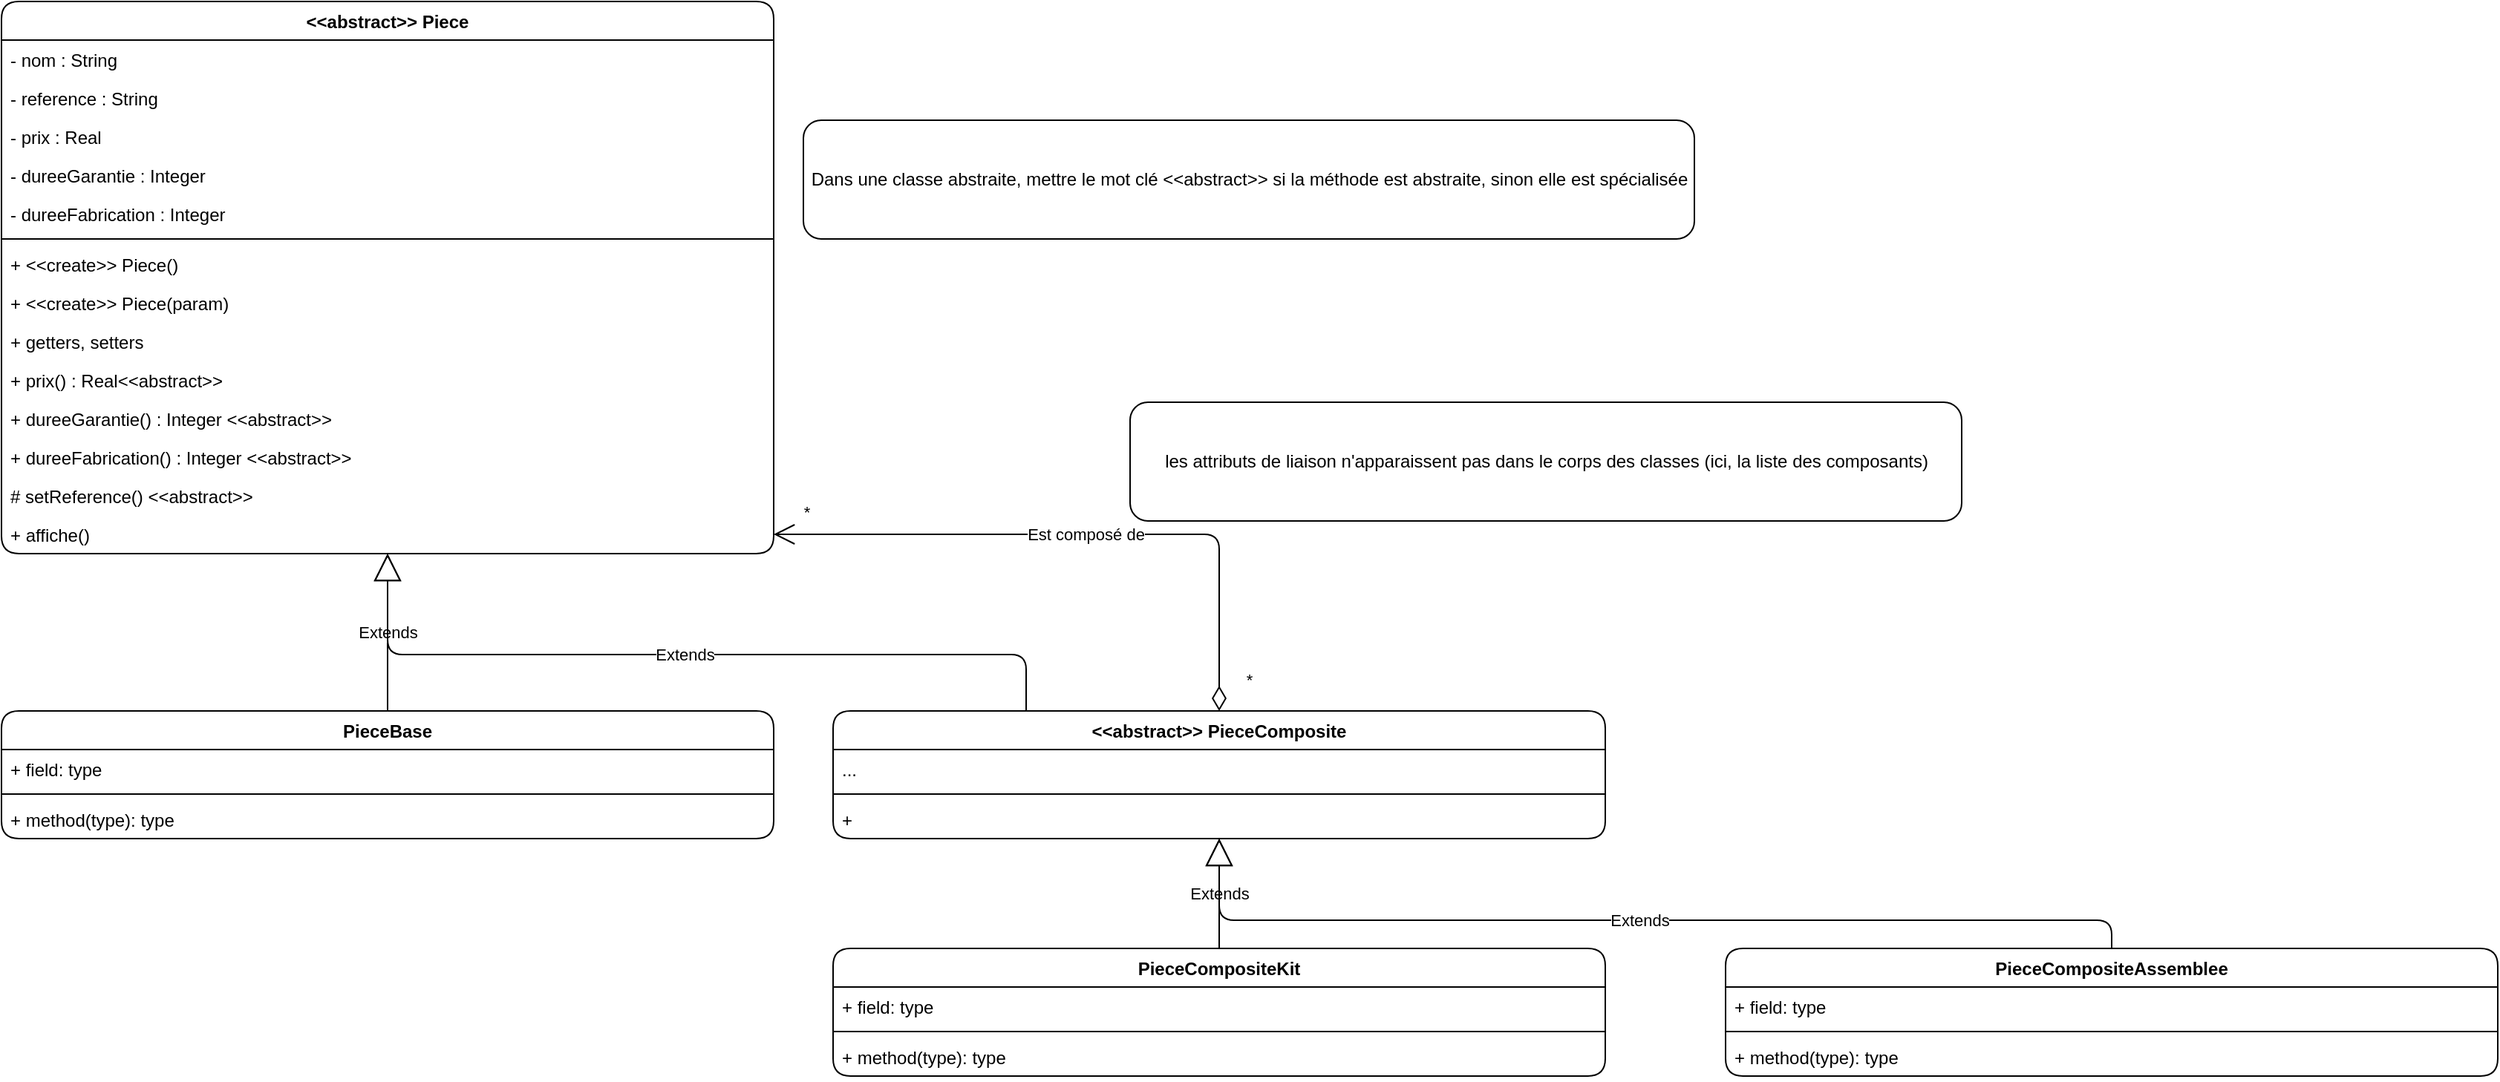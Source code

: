 <mxfile version="16.2.2" type="device"><diagram id="G7O4hrxO-biMtWK9reR5" name="Page-1"><mxGraphModel dx="270" dy="609" grid="1" gridSize="10" guides="1" tooltips="1" connect="1" arrows="1" fold="1" page="1" pageScale="1" pageWidth="827" pageHeight="1169" math="0" shadow="0"><root><mxCell id="0"/><mxCell id="1" parent="0"/><mxCell id="Uk4pVVeZDUTGAzUBj1H7-1" value="&lt;&lt;abstract&gt;&gt; Piece" style="swimlane;fontStyle=1;align=center;verticalAlign=top;childLayout=stackLayout;horizontal=1;startSize=26;horizontalStack=0;resizeParent=1;resizeParentMax=0;resizeLast=0;collapsible=1;marginBottom=0;strokeWidth=1;rounded=1;" parent="1" vertex="1"><mxGeometry x="80" y="40" width="520" height="372" as="geometry"/></mxCell><mxCell id="Uk4pVVeZDUTGAzUBj1H7-2" value="- nom : String" style="text;strokeColor=none;fillColor=none;align=left;verticalAlign=top;spacingLeft=4;spacingRight=4;overflow=hidden;rotatable=0;points=[[0,0.5],[1,0.5]];portConstraint=eastwest;rounded=1;" parent="Uk4pVVeZDUTGAzUBj1H7-1" vertex="1"><mxGeometry y="26" width="520" height="26" as="geometry"/></mxCell><mxCell id="Uk4pVVeZDUTGAzUBj1H7-21" value="- reference : String" style="text;strokeColor=none;fillColor=none;align=left;verticalAlign=top;spacingLeft=4;spacingRight=4;overflow=hidden;rotatable=0;points=[[0,0.5],[1,0.5]];portConstraint=eastwest;rounded=1;" parent="Uk4pVVeZDUTGAzUBj1H7-1" vertex="1"><mxGeometry y="52" width="520" height="26" as="geometry"/></mxCell><mxCell id="Uk4pVVeZDUTGAzUBj1H7-22" value="- prix : Real" style="text;strokeColor=none;fillColor=none;align=left;verticalAlign=top;spacingLeft=4;spacingRight=4;overflow=hidden;rotatable=0;points=[[0,0.5],[1,0.5]];portConstraint=eastwest;rounded=1;" parent="Uk4pVVeZDUTGAzUBj1H7-1" vertex="1"><mxGeometry y="78" width="520" height="26" as="geometry"/></mxCell><mxCell id="Uk4pVVeZDUTGAzUBj1H7-23" value="- dureeGarantie : Integer" style="text;strokeColor=none;fillColor=none;align=left;verticalAlign=top;spacingLeft=4;spacingRight=4;overflow=hidden;rotatable=0;points=[[0,0.5],[1,0.5]];portConstraint=eastwest;rounded=1;" parent="Uk4pVVeZDUTGAzUBj1H7-1" vertex="1"><mxGeometry y="104" width="520" height="26" as="geometry"/></mxCell><mxCell id="Uk4pVVeZDUTGAzUBj1H7-24" value="- dureeFabrication : Integer" style="text;strokeColor=none;fillColor=none;align=left;verticalAlign=top;spacingLeft=4;spacingRight=4;overflow=hidden;rotatable=0;points=[[0,0.5],[1,0.5]];portConstraint=eastwest;rounded=1;" parent="Uk4pVVeZDUTGAzUBj1H7-1" vertex="1"><mxGeometry y="130" width="520" height="26" as="geometry"/></mxCell><mxCell id="Uk4pVVeZDUTGAzUBj1H7-3" value="" style="line;strokeWidth=1;fillColor=none;align=left;verticalAlign=middle;spacingTop=-1;spacingLeft=3;spacingRight=3;rotatable=0;labelPosition=right;points=[];portConstraint=eastwest;rounded=1;" parent="Uk4pVVeZDUTGAzUBj1H7-1" vertex="1"><mxGeometry y="156" width="520" height="8" as="geometry"/></mxCell><mxCell id="Uk4pVVeZDUTGAzUBj1H7-4" value="+ &lt;&lt;create&gt;&gt; Piece()" style="text;strokeColor=none;fillColor=none;align=left;verticalAlign=top;spacingLeft=4;spacingRight=4;overflow=hidden;rotatable=0;points=[[0,0.5],[1,0.5]];portConstraint=eastwest;rounded=1;" parent="Uk4pVVeZDUTGAzUBj1H7-1" vertex="1"><mxGeometry y="164" width="520" height="26" as="geometry"/></mxCell><mxCell id="Uk4pVVeZDUTGAzUBj1H7-25" value="+ &lt;&lt;create&gt;&gt; Piece(param)" style="text;strokeColor=none;fillColor=none;align=left;verticalAlign=top;spacingLeft=4;spacingRight=4;overflow=hidden;rotatable=0;points=[[0,0.5],[1,0.5]];portConstraint=eastwest;rounded=1;" parent="Uk4pVVeZDUTGAzUBj1H7-1" vertex="1"><mxGeometry y="190" width="520" height="26" as="geometry"/></mxCell><mxCell id="Uk4pVVeZDUTGAzUBj1H7-26" value="+ getters, setters" style="text;strokeColor=none;fillColor=none;align=left;verticalAlign=top;spacingLeft=4;spacingRight=4;overflow=hidden;rotatable=0;points=[[0,0.5],[1,0.5]];portConstraint=eastwest;rounded=1;" parent="Uk4pVVeZDUTGAzUBj1H7-1" vertex="1"><mxGeometry y="216" width="520" height="26" as="geometry"/></mxCell><mxCell id="Uk4pVVeZDUTGAzUBj1H7-47" value="+ prix() : Real&lt;&lt;abstract&gt;&gt;" style="text;strokeColor=none;fillColor=none;align=left;verticalAlign=top;spacingLeft=4;spacingRight=4;overflow=hidden;rotatable=0;points=[[0,0.5],[1,0.5]];portConstraint=eastwest;rounded=1;" parent="Uk4pVVeZDUTGAzUBj1H7-1" vertex="1"><mxGeometry y="242" width="520" height="26" as="geometry"/></mxCell><mxCell id="Uk4pVVeZDUTGAzUBj1H7-48" value="+ dureeGarantie() : Integer &lt;&lt;abstract&gt;&gt;" style="text;strokeColor=none;fillColor=none;align=left;verticalAlign=top;spacingLeft=4;spacingRight=4;overflow=hidden;rotatable=0;points=[[0,0.5],[1,0.5]];portConstraint=eastwest;rounded=1;" parent="Uk4pVVeZDUTGAzUBj1H7-1" vertex="1"><mxGeometry y="268" width="520" height="26" as="geometry"/></mxCell><mxCell id="Uk4pVVeZDUTGAzUBj1H7-49" value="+ dureeFabrication() : Integer &lt;&lt;abstract&gt;&gt;" style="text;strokeColor=none;fillColor=none;align=left;verticalAlign=top;spacingLeft=4;spacingRight=4;overflow=hidden;rotatable=0;points=[[0,0.5],[1,0.5]];portConstraint=eastwest;rounded=1;" parent="Uk4pVVeZDUTGAzUBj1H7-1" vertex="1"><mxGeometry y="294" width="520" height="26" as="geometry"/></mxCell><mxCell id="cyLwVfzPpaIf0r79PLys-1" value="# setReference() &lt;&lt;abstract&gt;&gt;" style="text;strokeColor=none;fillColor=none;align=left;verticalAlign=top;spacingLeft=4;spacingRight=4;overflow=hidden;rotatable=0;points=[[0,0.5],[1,0.5]];portConstraint=eastwest;labelBackgroundColor=none;labelBorderColor=none;rounded=1;" parent="Uk4pVVeZDUTGAzUBj1H7-1" vertex="1"><mxGeometry y="320" width="520" height="26" as="geometry"/></mxCell><mxCell id="Uk4pVVeZDUTGAzUBj1H7-27" value="+ affiche()" style="text;strokeColor=none;fillColor=none;align=left;verticalAlign=top;spacingLeft=4;spacingRight=4;overflow=hidden;rotatable=0;points=[[0,0.5],[1,0.5]];portConstraint=eastwest;rounded=1;" parent="Uk4pVVeZDUTGAzUBj1H7-1" vertex="1"><mxGeometry y="346" width="520" height="26" as="geometry"/></mxCell><mxCell id="Uk4pVVeZDUTGAzUBj1H7-5" value="PieceBase" style="swimlane;fontStyle=1;align=center;verticalAlign=top;childLayout=stackLayout;horizontal=1;startSize=26;horizontalStack=0;resizeParent=1;resizeParentMax=0;resizeLast=0;collapsible=1;marginBottom=0;strokeWidth=1;rounded=1;" parent="1" vertex="1"><mxGeometry x="80" y="518" width="520" height="86" as="geometry"/></mxCell><mxCell id="Uk4pVVeZDUTGAzUBj1H7-6" value="+ field: type" style="text;strokeColor=none;fillColor=none;align=left;verticalAlign=top;spacingLeft=4;spacingRight=4;overflow=hidden;rotatable=0;points=[[0,0.5],[1,0.5]];portConstraint=eastwest;rounded=1;" parent="Uk4pVVeZDUTGAzUBj1H7-5" vertex="1"><mxGeometry y="26" width="520" height="26" as="geometry"/></mxCell><mxCell id="Uk4pVVeZDUTGAzUBj1H7-7" value="" style="line;strokeWidth=1;fillColor=none;align=left;verticalAlign=middle;spacingTop=-1;spacingLeft=3;spacingRight=3;rotatable=0;labelPosition=right;points=[];portConstraint=eastwest;rounded=1;" parent="Uk4pVVeZDUTGAzUBj1H7-5" vertex="1"><mxGeometry y="52" width="520" height="8" as="geometry"/></mxCell><mxCell id="Uk4pVVeZDUTGAzUBj1H7-8" value="+ method(type): type" style="text;strokeColor=none;fillColor=none;align=left;verticalAlign=top;spacingLeft=4;spacingRight=4;overflow=hidden;rotatable=0;points=[[0,0.5],[1,0.5]];portConstraint=eastwest;rounded=1;" parent="Uk4pVVeZDUTGAzUBj1H7-5" vertex="1"><mxGeometry y="60" width="520" height="26" as="geometry"/></mxCell><mxCell id="Uk4pVVeZDUTGAzUBj1H7-9" value="&lt;&lt;abstract&gt;&gt; PieceComposite" style="swimlane;fontStyle=1;align=center;verticalAlign=top;childLayout=stackLayout;horizontal=1;startSize=26;horizontalStack=0;resizeParent=1;resizeParentMax=0;resizeLast=0;collapsible=1;marginBottom=0;strokeWidth=1;rounded=1;" parent="1" vertex="1"><mxGeometry x="640" y="518" width="520" height="86" as="geometry"/></mxCell><mxCell id="Uk4pVVeZDUTGAzUBj1H7-10" value="..." style="text;strokeColor=none;fillColor=none;align=left;verticalAlign=top;spacingLeft=4;spacingRight=4;overflow=hidden;rotatable=0;points=[[0,0.5],[1,0.5]];portConstraint=eastwest;rounded=1;" parent="Uk4pVVeZDUTGAzUBj1H7-9" vertex="1"><mxGeometry y="26" width="520" height="26" as="geometry"/></mxCell><mxCell id="Uk4pVVeZDUTGAzUBj1H7-11" value="" style="line;strokeWidth=1;fillColor=none;align=left;verticalAlign=middle;spacingTop=-1;spacingLeft=3;spacingRight=3;rotatable=0;labelPosition=right;points=[];portConstraint=eastwest;rounded=1;" parent="Uk4pVVeZDUTGAzUBj1H7-9" vertex="1"><mxGeometry y="52" width="520" height="8" as="geometry"/></mxCell><mxCell id="Uk4pVVeZDUTGAzUBj1H7-12" value="+" style="text;strokeColor=none;fillColor=none;align=left;verticalAlign=top;spacingLeft=4;spacingRight=4;overflow=hidden;rotatable=0;points=[[0,0.5],[1,0.5]];portConstraint=eastwest;rounded=1;" parent="Uk4pVVeZDUTGAzUBj1H7-9" vertex="1"><mxGeometry y="60" width="520" height="26" as="geometry"/></mxCell><mxCell id="Uk4pVVeZDUTGAzUBj1H7-13" value="PieceCompositeKit" style="swimlane;fontStyle=1;align=center;verticalAlign=top;childLayout=stackLayout;horizontal=1;startSize=26;horizontalStack=0;resizeParent=1;resizeParentMax=0;resizeLast=0;collapsible=1;marginBottom=0;strokeWidth=1;rounded=1;" parent="1" vertex="1"><mxGeometry x="640" y="678" width="520" height="86" as="geometry"/></mxCell><mxCell id="Uk4pVVeZDUTGAzUBj1H7-14" value="+ field: type" style="text;strokeColor=none;fillColor=none;align=left;verticalAlign=top;spacingLeft=4;spacingRight=4;overflow=hidden;rotatable=0;points=[[0,0.5],[1,0.5]];portConstraint=eastwest;rounded=1;" parent="Uk4pVVeZDUTGAzUBj1H7-13" vertex="1"><mxGeometry y="26" width="520" height="26" as="geometry"/></mxCell><mxCell id="Uk4pVVeZDUTGAzUBj1H7-15" value="" style="line;strokeWidth=1;fillColor=none;align=left;verticalAlign=middle;spacingTop=-1;spacingLeft=3;spacingRight=3;rotatable=0;labelPosition=right;points=[];portConstraint=eastwest;rounded=1;" parent="Uk4pVVeZDUTGAzUBj1H7-13" vertex="1"><mxGeometry y="52" width="520" height="8" as="geometry"/></mxCell><mxCell id="Uk4pVVeZDUTGAzUBj1H7-16" value="+ method(type): type" style="text;strokeColor=none;fillColor=none;align=left;verticalAlign=top;spacingLeft=4;spacingRight=4;overflow=hidden;rotatable=0;points=[[0,0.5],[1,0.5]];portConstraint=eastwest;rounded=1;" parent="Uk4pVVeZDUTGAzUBj1H7-13" vertex="1"><mxGeometry y="60" width="520" height="26" as="geometry"/></mxCell><mxCell id="Uk4pVVeZDUTGAzUBj1H7-17" value="PieceCompositeAssemblee" style="swimlane;fontStyle=1;align=center;verticalAlign=top;childLayout=stackLayout;horizontal=1;startSize=26;horizontalStack=0;resizeParent=1;resizeParentMax=0;resizeLast=0;collapsible=1;marginBottom=0;strokeWidth=1;rounded=1;" parent="1" vertex="1"><mxGeometry x="1241" y="678" width="520" height="86" as="geometry"/></mxCell><mxCell id="Uk4pVVeZDUTGAzUBj1H7-18" value="+ field: type" style="text;strokeColor=none;fillColor=none;align=left;verticalAlign=top;spacingLeft=4;spacingRight=4;overflow=hidden;rotatable=0;points=[[0,0.5],[1,0.5]];portConstraint=eastwest;rounded=1;" parent="Uk4pVVeZDUTGAzUBj1H7-17" vertex="1"><mxGeometry y="26" width="520" height="26" as="geometry"/></mxCell><mxCell id="Uk4pVVeZDUTGAzUBj1H7-19" value="" style="line;strokeWidth=1;fillColor=none;align=left;verticalAlign=middle;spacingTop=-1;spacingLeft=3;spacingRight=3;rotatable=0;labelPosition=right;points=[];portConstraint=eastwest;rounded=1;" parent="Uk4pVVeZDUTGAzUBj1H7-17" vertex="1"><mxGeometry y="52" width="520" height="8" as="geometry"/></mxCell><mxCell id="Uk4pVVeZDUTGAzUBj1H7-20" value="+ method(type): type" style="text;strokeColor=none;fillColor=none;align=left;verticalAlign=top;spacingLeft=4;spacingRight=4;overflow=hidden;rotatable=0;points=[[0,0.5],[1,0.5]];portConstraint=eastwest;rounded=1;" parent="Uk4pVVeZDUTGAzUBj1H7-17" vertex="1"><mxGeometry y="60" width="520" height="26" as="geometry"/></mxCell><mxCell id="Uk4pVVeZDUTGAzUBj1H7-29" value="Est composé de" style="endArrow=open;html=1;endSize=12;startArrow=diamondThin;startSize=14;startFill=0;edgeStyle=orthogonalEdgeStyle;rounded=1;exitX=0.5;exitY=0;exitDx=0;exitDy=0;entryX=1;entryY=0.5;entryDx=0;entryDy=0;" parent="1" source="Uk4pVVeZDUTGAzUBj1H7-9" target="Uk4pVVeZDUTGAzUBj1H7-27" edge="1"><mxGeometry relative="1" as="geometry"><mxPoint x="640" y="310" as="sourcePoint"/><mxPoint x="670" y="240" as="targetPoint"/></mxGeometry></mxCell><mxCell id="Uk4pVVeZDUTGAzUBj1H7-32" value="*" style="edgeLabel;html=1;align=center;verticalAlign=middle;resizable=0;points=[];rounded=1;" parent="Uk4pVVeZDUTGAzUBj1H7-29" vertex="1" connectable="0"><mxGeometry x="-0.912" y="-1" relative="1" as="geometry"><mxPoint x="19" y="-3" as="offset"/></mxGeometry></mxCell><mxCell id="Uk4pVVeZDUTGAzUBj1H7-33" value="*" style="edgeLabel;html=1;align=center;verticalAlign=middle;resizable=0;points=[];rounded=1;" parent="Uk4pVVeZDUTGAzUBj1H7-29" vertex="1" connectable="0"><mxGeometry x="0.904" y="-3" relative="1" as="geometry"><mxPoint x="2" y="-12" as="offset"/></mxGeometry></mxCell><mxCell id="Uk4pVVeZDUTGAzUBj1H7-36" value="Extends" style="endArrow=block;endSize=16;endFill=0;html=1;rounded=1;exitX=0.5;exitY=0;exitDx=0;exitDy=0;" parent="1" source="Uk4pVVeZDUTGAzUBj1H7-13" target="Uk4pVVeZDUTGAzUBj1H7-9" edge="1"><mxGeometry width="160" relative="1" as="geometry"><mxPoint x="730" y="589" as="sourcePoint"/><mxPoint x="1000" y="629" as="targetPoint"/></mxGeometry></mxCell><mxCell id="Uk4pVVeZDUTGAzUBj1H7-37" value="Extends" style="endArrow=block;endSize=16;endFill=0;html=1;rounded=1;exitX=0.5;exitY=0;exitDx=0;exitDy=0;" parent="1" source="Uk4pVVeZDUTGAzUBj1H7-5" target="Uk4pVVeZDUTGAzUBj1H7-1" edge="1"><mxGeometry width="160" relative="1" as="geometry"><mxPoint x="520" y="280" as="sourcePoint"/><mxPoint x="680" y="280" as="targetPoint"/></mxGeometry></mxCell><mxCell id="Uk4pVVeZDUTGAzUBj1H7-38" value="Extends" style="endArrow=block;endSize=16;endFill=0;html=1;rounded=1;exitX=0.25;exitY=0;exitDx=0;exitDy=0;" parent="1" source="Uk4pVVeZDUTGAzUBj1H7-9" target="Uk4pVVeZDUTGAzUBj1H7-1" edge="1"><mxGeometry width="160" relative="1" as="geometry"><mxPoint x="840" y="370" as="sourcePoint"/><mxPoint x="246.0" y="340" as="targetPoint"/><Array as="points"><mxPoint x="770" y="480"/><mxPoint x="340" y="480"/></Array></mxGeometry></mxCell><mxCell id="Uk4pVVeZDUTGAzUBj1H7-39" value="Extends" style="endArrow=block;endSize=16;endFill=0;html=1;rounded=1;exitX=0.5;exitY=0;exitDx=0;exitDy=0;" parent="1" source="Uk4pVVeZDUTGAzUBj1H7-17" target="Uk4pVVeZDUTGAzUBj1H7-9" edge="1"><mxGeometry width="160" relative="1" as="geometry"><mxPoint x="910" y="688" as="sourcePoint"/><mxPoint x="840" y="629" as="targetPoint"/><Array as="points"><mxPoint x="1501" y="659"/><mxPoint x="900" y="659"/></Array></mxGeometry></mxCell><mxCell id="RhQ4DLnc1mTHIoRZJ9HN-1" value="&lt;div&gt;&lt;span&gt;Dans une classe abstraite, mettre le mot clé &amp;lt;&amp;lt;abstract&amp;gt;&amp;gt; si la méthode est abstraite, sinon elle est spécialisée&lt;/span&gt;&lt;/div&gt;" style="html=1;align=center;rounded=1;" parent="1" vertex="1"><mxGeometry x="620" y="120" width="600" height="80" as="geometry"/></mxCell><mxCell id="cyLwVfzPpaIf0r79PLys-4" value="&lt;div&gt;&lt;span&gt;les attributs de liaison n'apparaissent pas dans le corps des classes (ici, la liste des composants)&lt;/span&gt;&lt;/div&gt;" style="html=1;align=center;rounded=1;" parent="1" vertex="1"><mxGeometry x="840" y="310" width="560" height="80" as="geometry"/></mxCell></root></mxGraphModel></diagram></mxfile>